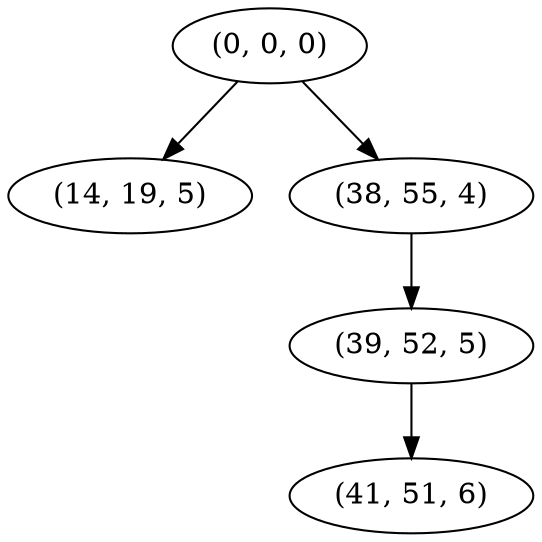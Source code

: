 digraph tree {
    "(0, 0, 0)";
    "(14, 19, 5)";
    "(38, 55, 4)";
    "(39, 52, 5)";
    "(41, 51, 6)";
    "(0, 0, 0)" -> "(14, 19, 5)";
    "(0, 0, 0)" -> "(38, 55, 4)";
    "(38, 55, 4)" -> "(39, 52, 5)";
    "(39, 52, 5)" -> "(41, 51, 6)";
}
